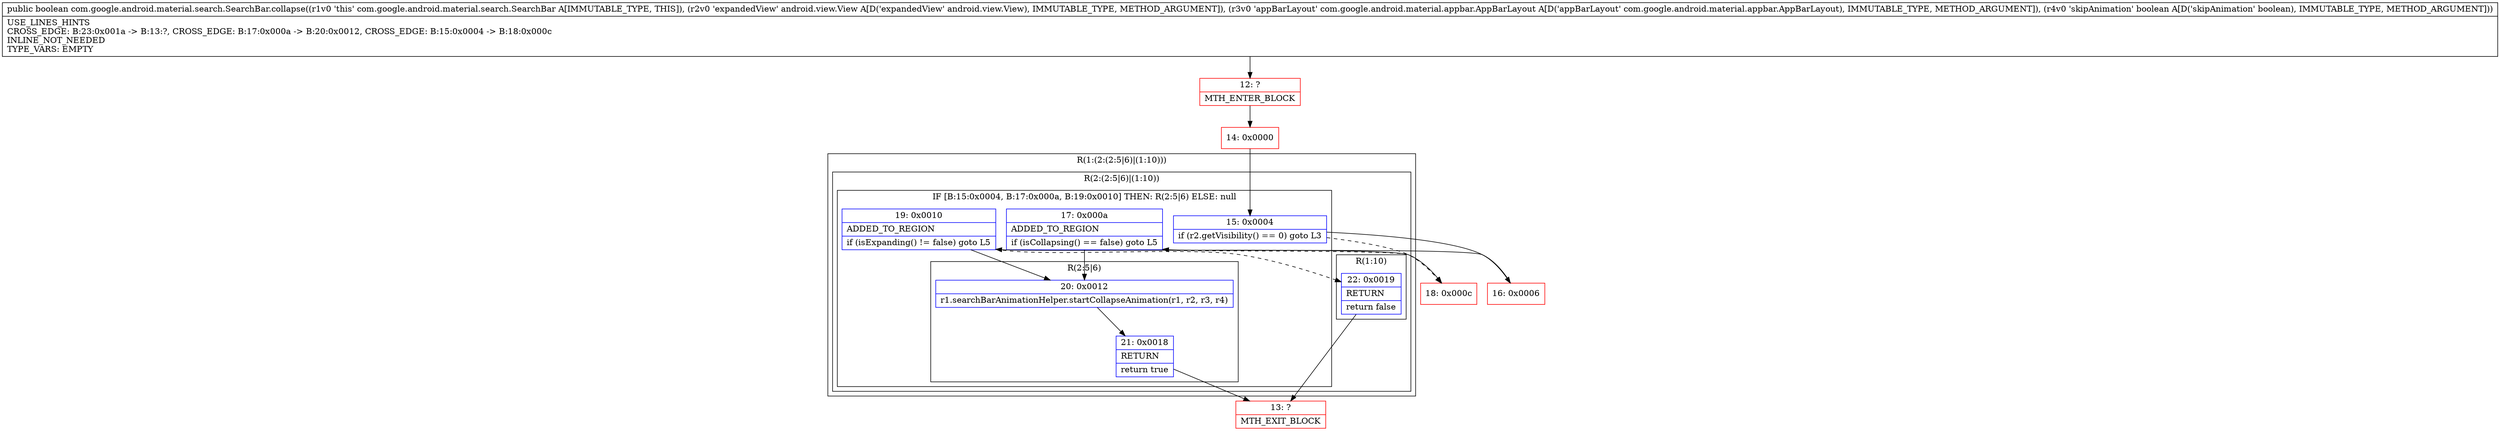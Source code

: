 digraph "CFG forcom.google.android.material.search.SearchBar.collapse(Landroid\/view\/View;Lcom\/google\/android\/material\/appbar\/AppBarLayout;Z)Z" {
subgraph cluster_Region_1203223536 {
label = "R(1:(2:(2:5|6)|(1:10)))";
node [shape=record,color=blue];
subgraph cluster_Region_254007432 {
label = "R(2:(2:5|6)|(1:10))";
node [shape=record,color=blue];
subgraph cluster_IfRegion_190931402 {
label = "IF [B:15:0x0004, B:17:0x000a, B:19:0x0010] THEN: R(2:5|6) ELSE: null";
node [shape=record,color=blue];
Node_15 [shape=record,label="{15\:\ 0x0004|if (r2.getVisibility() == 0) goto L3\l}"];
Node_17 [shape=record,label="{17\:\ 0x000a|ADDED_TO_REGION\l|if (isCollapsing() == false) goto L5\l}"];
Node_19 [shape=record,label="{19\:\ 0x0010|ADDED_TO_REGION\l|if (isExpanding() != false) goto L5\l}"];
subgraph cluster_Region_953400190 {
label = "R(2:5|6)";
node [shape=record,color=blue];
Node_20 [shape=record,label="{20\:\ 0x0012|r1.searchBarAnimationHelper.startCollapseAnimation(r1, r2, r3, r4)\l}"];
Node_21 [shape=record,label="{21\:\ 0x0018|RETURN\l|return true\l}"];
}
}
subgraph cluster_Region_1120010159 {
label = "R(1:10)";
node [shape=record,color=blue];
Node_22 [shape=record,label="{22\:\ 0x0019|RETURN\l|return false\l}"];
}
}
}
Node_12 [shape=record,color=red,label="{12\:\ ?|MTH_ENTER_BLOCK\l}"];
Node_14 [shape=record,color=red,label="{14\:\ 0x0000}"];
Node_16 [shape=record,color=red,label="{16\:\ 0x0006}"];
Node_13 [shape=record,color=red,label="{13\:\ ?|MTH_EXIT_BLOCK\l}"];
Node_18 [shape=record,color=red,label="{18\:\ 0x000c}"];
MethodNode[shape=record,label="{public boolean com.google.android.material.search.SearchBar.collapse((r1v0 'this' com.google.android.material.search.SearchBar A[IMMUTABLE_TYPE, THIS]), (r2v0 'expandedView' android.view.View A[D('expandedView' android.view.View), IMMUTABLE_TYPE, METHOD_ARGUMENT]), (r3v0 'appBarLayout' com.google.android.material.appbar.AppBarLayout A[D('appBarLayout' com.google.android.material.appbar.AppBarLayout), IMMUTABLE_TYPE, METHOD_ARGUMENT]), (r4v0 'skipAnimation' boolean A[D('skipAnimation' boolean), IMMUTABLE_TYPE, METHOD_ARGUMENT]))  | USE_LINES_HINTS\lCROSS_EDGE: B:23:0x001a \-\> B:13:?, CROSS_EDGE: B:17:0x000a \-\> B:20:0x0012, CROSS_EDGE: B:15:0x0004 \-\> B:18:0x000c\lINLINE_NOT_NEEDED\lTYPE_VARS: EMPTY\l}"];
MethodNode -> Node_12;Node_15 -> Node_16;
Node_15 -> Node_18[style=dashed];
Node_17 -> Node_18[style=dashed];
Node_17 -> Node_20;
Node_19 -> Node_20;
Node_19 -> Node_22[style=dashed];
Node_20 -> Node_21;
Node_21 -> Node_13;
Node_22 -> Node_13;
Node_12 -> Node_14;
Node_14 -> Node_15;
Node_16 -> Node_17;
Node_18 -> Node_19;
}

